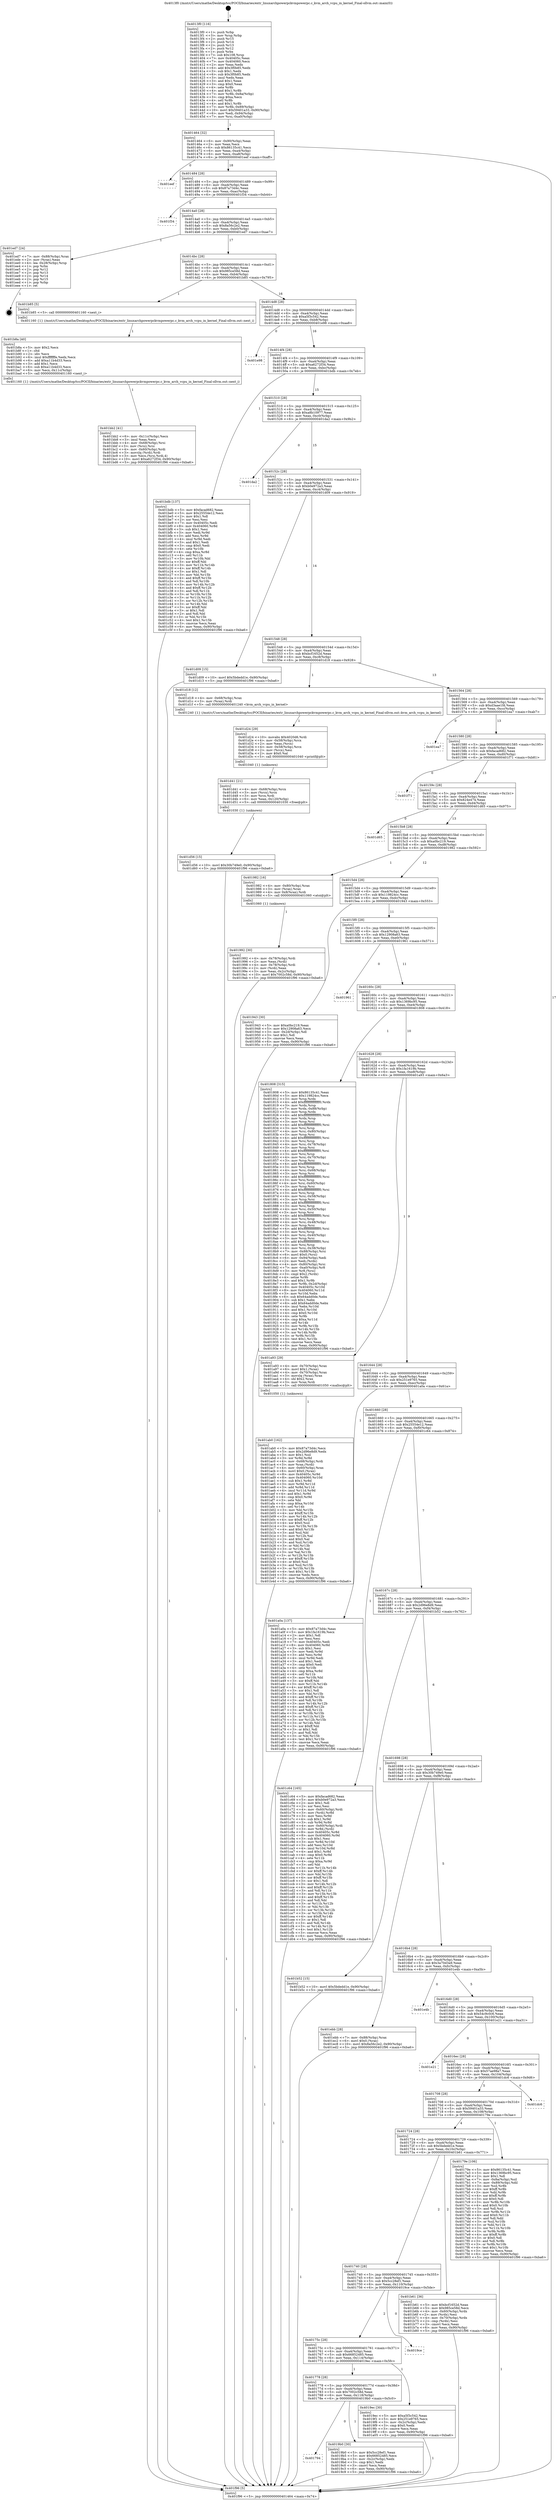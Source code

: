 digraph "0x4013f0" {
  label = "0x4013f0 (/mnt/c/Users/mathe/Desktop/tcc/POCII/binaries/extr_linuxarchpowerpckvmpowerpc.c_kvm_arch_vcpu_in_kernel_Final-ollvm.out::main(0))"
  labelloc = "t"
  node[shape=record]

  Entry [label="",width=0.3,height=0.3,shape=circle,fillcolor=black,style=filled]
  "0x401464" [label="{
     0x401464 [32]\l
     | [instrs]\l
     &nbsp;&nbsp;0x401464 \<+6\>: mov -0x90(%rbp),%eax\l
     &nbsp;&nbsp;0x40146a \<+2\>: mov %eax,%ecx\l
     &nbsp;&nbsp;0x40146c \<+6\>: sub $0x86135c41,%ecx\l
     &nbsp;&nbsp;0x401472 \<+6\>: mov %eax,-0xa4(%rbp)\l
     &nbsp;&nbsp;0x401478 \<+6\>: mov %ecx,-0xa8(%rbp)\l
     &nbsp;&nbsp;0x40147e \<+6\>: je 0000000000401eef \<main+0xaff\>\l
  }"]
  "0x401eef" [label="{
     0x401eef\l
  }", style=dashed]
  "0x401484" [label="{
     0x401484 [28]\l
     | [instrs]\l
     &nbsp;&nbsp;0x401484 \<+5\>: jmp 0000000000401489 \<main+0x99\>\l
     &nbsp;&nbsp;0x401489 \<+6\>: mov -0xa4(%rbp),%eax\l
     &nbsp;&nbsp;0x40148f \<+5\>: sub $0x87a73d4c,%eax\l
     &nbsp;&nbsp;0x401494 \<+6\>: mov %eax,-0xac(%rbp)\l
     &nbsp;&nbsp;0x40149a \<+6\>: je 0000000000401f34 \<main+0xb44\>\l
  }"]
  Exit [label="",width=0.3,height=0.3,shape=circle,fillcolor=black,style=filled,peripheries=2]
  "0x401f34" [label="{
     0x401f34\l
  }", style=dashed]
  "0x4014a0" [label="{
     0x4014a0 [28]\l
     | [instrs]\l
     &nbsp;&nbsp;0x4014a0 \<+5\>: jmp 00000000004014a5 \<main+0xb5\>\l
     &nbsp;&nbsp;0x4014a5 \<+6\>: mov -0xa4(%rbp),%eax\l
     &nbsp;&nbsp;0x4014ab \<+5\>: sub $0x8a56c2e2,%eax\l
     &nbsp;&nbsp;0x4014b0 \<+6\>: mov %eax,-0xb0(%rbp)\l
     &nbsp;&nbsp;0x4014b6 \<+6\>: je 0000000000401ed7 \<main+0xae7\>\l
  }"]
  "0x401d56" [label="{
     0x401d56 [15]\l
     | [instrs]\l
     &nbsp;&nbsp;0x401d56 \<+10\>: movl $0x30b749e0,-0x90(%rbp)\l
     &nbsp;&nbsp;0x401d60 \<+5\>: jmp 0000000000401f96 \<main+0xba6\>\l
  }"]
  "0x401ed7" [label="{
     0x401ed7 [24]\l
     | [instrs]\l
     &nbsp;&nbsp;0x401ed7 \<+7\>: mov -0x88(%rbp),%rax\l
     &nbsp;&nbsp;0x401ede \<+2\>: mov (%rax),%eax\l
     &nbsp;&nbsp;0x401ee0 \<+4\>: lea -0x28(%rbp),%rsp\l
     &nbsp;&nbsp;0x401ee4 \<+1\>: pop %rbx\l
     &nbsp;&nbsp;0x401ee5 \<+2\>: pop %r12\l
     &nbsp;&nbsp;0x401ee7 \<+2\>: pop %r13\l
     &nbsp;&nbsp;0x401ee9 \<+2\>: pop %r14\l
     &nbsp;&nbsp;0x401eeb \<+2\>: pop %r15\l
     &nbsp;&nbsp;0x401eed \<+1\>: pop %rbp\l
     &nbsp;&nbsp;0x401eee \<+1\>: ret\l
  }"]
  "0x4014bc" [label="{
     0x4014bc [28]\l
     | [instrs]\l
     &nbsp;&nbsp;0x4014bc \<+5\>: jmp 00000000004014c1 \<main+0xd1\>\l
     &nbsp;&nbsp;0x4014c1 \<+6\>: mov -0xa4(%rbp),%eax\l
     &nbsp;&nbsp;0x4014c7 \<+5\>: sub $0x985ce58d,%eax\l
     &nbsp;&nbsp;0x4014cc \<+6\>: mov %eax,-0xb4(%rbp)\l
     &nbsp;&nbsp;0x4014d2 \<+6\>: je 0000000000401b85 \<main+0x795\>\l
  }"]
  "0x401d41" [label="{
     0x401d41 [21]\l
     | [instrs]\l
     &nbsp;&nbsp;0x401d41 \<+4\>: mov -0x68(%rbp),%rcx\l
     &nbsp;&nbsp;0x401d45 \<+3\>: mov (%rcx),%rcx\l
     &nbsp;&nbsp;0x401d48 \<+3\>: mov %rcx,%rdi\l
     &nbsp;&nbsp;0x401d4b \<+6\>: mov %eax,-0x120(%rbp)\l
     &nbsp;&nbsp;0x401d51 \<+5\>: call 0000000000401030 \<free@plt\>\l
     | [calls]\l
     &nbsp;&nbsp;0x401030 \{1\} (unknown)\l
  }"]
  "0x401b85" [label="{
     0x401b85 [5]\l
     | [instrs]\l
     &nbsp;&nbsp;0x401b85 \<+5\>: call 0000000000401160 \<next_i\>\l
     | [calls]\l
     &nbsp;&nbsp;0x401160 \{1\} (/mnt/c/Users/mathe/Desktop/tcc/POCII/binaries/extr_linuxarchpowerpckvmpowerpc.c_kvm_arch_vcpu_in_kernel_Final-ollvm.out::next_i)\l
  }"]
  "0x4014d8" [label="{
     0x4014d8 [28]\l
     | [instrs]\l
     &nbsp;&nbsp;0x4014d8 \<+5\>: jmp 00000000004014dd \<main+0xed\>\l
     &nbsp;&nbsp;0x4014dd \<+6\>: mov -0xa4(%rbp),%eax\l
     &nbsp;&nbsp;0x4014e3 \<+5\>: sub $0xa5f3c542,%eax\l
     &nbsp;&nbsp;0x4014e8 \<+6\>: mov %eax,-0xb8(%rbp)\l
     &nbsp;&nbsp;0x4014ee \<+6\>: je 0000000000401e98 \<main+0xaa8\>\l
  }"]
  "0x401d24" [label="{
     0x401d24 [29]\l
     | [instrs]\l
     &nbsp;&nbsp;0x401d24 \<+10\>: movabs $0x4020d6,%rdi\l
     &nbsp;&nbsp;0x401d2e \<+4\>: mov -0x58(%rbp),%rcx\l
     &nbsp;&nbsp;0x401d32 \<+2\>: mov %eax,(%rcx)\l
     &nbsp;&nbsp;0x401d34 \<+4\>: mov -0x58(%rbp),%rcx\l
     &nbsp;&nbsp;0x401d38 \<+2\>: mov (%rcx),%esi\l
     &nbsp;&nbsp;0x401d3a \<+2\>: mov $0x0,%al\l
     &nbsp;&nbsp;0x401d3c \<+5\>: call 0000000000401040 \<printf@plt\>\l
     | [calls]\l
     &nbsp;&nbsp;0x401040 \{1\} (unknown)\l
  }"]
  "0x401e98" [label="{
     0x401e98\l
  }", style=dashed]
  "0x4014f4" [label="{
     0x4014f4 [28]\l
     | [instrs]\l
     &nbsp;&nbsp;0x4014f4 \<+5\>: jmp 00000000004014f9 \<main+0x109\>\l
     &nbsp;&nbsp;0x4014f9 \<+6\>: mov -0xa4(%rbp),%eax\l
     &nbsp;&nbsp;0x4014ff \<+5\>: sub $0xa6272f34,%eax\l
     &nbsp;&nbsp;0x401504 \<+6\>: mov %eax,-0xbc(%rbp)\l
     &nbsp;&nbsp;0x40150a \<+6\>: je 0000000000401bdb \<main+0x7eb\>\l
  }"]
  "0x401bb2" [label="{
     0x401bb2 [41]\l
     | [instrs]\l
     &nbsp;&nbsp;0x401bb2 \<+6\>: mov -0x11c(%rbp),%ecx\l
     &nbsp;&nbsp;0x401bb8 \<+3\>: imul %eax,%ecx\l
     &nbsp;&nbsp;0x401bbb \<+4\>: mov -0x68(%rbp),%rsi\l
     &nbsp;&nbsp;0x401bbf \<+3\>: mov (%rsi),%rsi\l
     &nbsp;&nbsp;0x401bc2 \<+4\>: mov -0x60(%rbp),%rdi\l
     &nbsp;&nbsp;0x401bc6 \<+3\>: movslq (%rdi),%rdi\l
     &nbsp;&nbsp;0x401bc9 \<+3\>: mov %ecx,(%rsi,%rdi,4)\l
     &nbsp;&nbsp;0x401bcc \<+10\>: movl $0xa6272f34,-0x90(%rbp)\l
     &nbsp;&nbsp;0x401bd6 \<+5\>: jmp 0000000000401f96 \<main+0xba6\>\l
  }"]
  "0x401bdb" [label="{
     0x401bdb [137]\l
     | [instrs]\l
     &nbsp;&nbsp;0x401bdb \<+5\>: mov $0xfacad682,%eax\l
     &nbsp;&nbsp;0x401be0 \<+5\>: mov $0x25554e12,%ecx\l
     &nbsp;&nbsp;0x401be5 \<+2\>: mov $0x1,%dl\l
     &nbsp;&nbsp;0x401be7 \<+2\>: xor %esi,%esi\l
     &nbsp;&nbsp;0x401be9 \<+7\>: mov 0x40405c,%edi\l
     &nbsp;&nbsp;0x401bf0 \<+8\>: mov 0x404060,%r8d\l
     &nbsp;&nbsp;0x401bf8 \<+3\>: sub $0x1,%esi\l
     &nbsp;&nbsp;0x401bfb \<+3\>: mov %edi,%r9d\l
     &nbsp;&nbsp;0x401bfe \<+3\>: add %esi,%r9d\l
     &nbsp;&nbsp;0x401c01 \<+4\>: imul %r9d,%edi\l
     &nbsp;&nbsp;0x401c05 \<+3\>: and $0x1,%edi\l
     &nbsp;&nbsp;0x401c08 \<+3\>: cmp $0x0,%edi\l
     &nbsp;&nbsp;0x401c0b \<+4\>: sete %r10b\l
     &nbsp;&nbsp;0x401c0f \<+4\>: cmp $0xa,%r8d\l
     &nbsp;&nbsp;0x401c13 \<+4\>: setl %r11b\l
     &nbsp;&nbsp;0x401c17 \<+3\>: mov %r10b,%bl\l
     &nbsp;&nbsp;0x401c1a \<+3\>: xor $0xff,%bl\l
     &nbsp;&nbsp;0x401c1d \<+3\>: mov %r11b,%r14b\l
     &nbsp;&nbsp;0x401c20 \<+4\>: xor $0xff,%r14b\l
     &nbsp;&nbsp;0x401c24 \<+3\>: xor $0x1,%dl\l
     &nbsp;&nbsp;0x401c27 \<+3\>: mov %bl,%r15b\l
     &nbsp;&nbsp;0x401c2a \<+4\>: and $0xff,%r15b\l
     &nbsp;&nbsp;0x401c2e \<+3\>: and %dl,%r10b\l
     &nbsp;&nbsp;0x401c31 \<+3\>: mov %r14b,%r12b\l
     &nbsp;&nbsp;0x401c34 \<+4\>: and $0xff,%r12b\l
     &nbsp;&nbsp;0x401c38 \<+3\>: and %dl,%r11b\l
     &nbsp;&nbsp;0x401c3b \<+3\>: or %r10b,%r15b\l
     &nbsp;&nbsp;0x401c3e \<+3\>: or %r11b,%r12b\l
     &nbsp;&nbsp;0x401c41 \<+3\>: xor %r12b,%r15b\l
     &nbsp;&nbsp;0x401c44 \<+3\>: or %r14b,%bl\l
     &nbsp;&nbsp;0x401c47 \<+3\>: xor $0xff,%bl\l
     &nbsp;&nbsp;0x401c4a \<+3\>: or $0x1,%dl\l
     &nbsp;&nbsp;0x401c4d \<+2\>: and %dl,%bl\l
     &nbsp;&nbsp;0x401c4f \<+3\>: or %bl,%r15b\l
     &nbsp;&nbsp;0x401c52 \<+4\>: test $0x1,%r15b\l
     &nbsp;&nbsp;0x401c56 \<+3\>: cmovne %ecx,%eax\l
     &nbsp;&nbsp;0x401c59 \<+6\>: mov %eax,-0x90(%rbp)\l
     &nbsp;&nbsp;0x401c5f \<+5\>: jmp 0000000000401f96 \<main+0xba6\>\l
  }"]
  "0x401510" [label="{
     0x401510 [28]\l
     | [instrs]\l
     &nbsp;&nbsp;0x401510 \<+5\>: jmp 0000000000401515 \<main+0x125\>\l
     &nbsp;&nbsp;0x401515 \<+6\>: mov -0xa4(%rbp),%eax\l
     &nbsp;&nbsp;0x40151b \<+5\>: sub $0xa8b10977,%eax\l
     &nbsp;&nbsp;0x401520 \<+6\>: mov %eax,-0xc0(%rbp)\l
     &nbsp;&nbsp;0x401526 \<+6\>: je 0000000000401da2 \<main+0x9b2\>\l
  }"]
  "0x401b8a" [label="{
     0x401b8a [40]\l
     | [instrs]\l
     &nbsp;&nbsp;0x401b8a \<+5\>: mov $0x2,%ecx\l
     &nbsp;&nbsp;0x401b8f \<+1\>: cltd\l
     &nbsp;&nbsp;0x401b90 \<+2\>: idiv %ecx\l
     &nbsp;&nbsp;0x401b92 \<+6\>: imul $0xfffffffe,%edx,%ecx\l
     &nbsp;&nbsp;0x401b98 \<+6\>: add $0xa11b4d33,%ecx\l
     &nbsp;&nbsp;0x401b9e \<+3\>: add $0x1,%ecx\l
     &nbsp;&nbsp;0x401ba1 \<+6\>: sub $0xa11b4d33,%ecx\l
     &nbsp;&nbsp;0x401ba7 \<+6\>: mov %ecx,-0x11c(%rbp)\l
     &nbsp;&nbsp;0x401bad \<+5\>: call 0000000000401160 \<next_i\>\l
     | [calls]\l
     &nbsp;&nbsp;0x401160 \{1\} (/mnt/c/Users/mathe/Desktop/tcc/POCII/binaries/extr_linuxarchpowerpckvmpowerpc.c_kvm_arch_vcpu_in_kernel_Final-ollvm.out::next_i)\l
  }"]
  "0x401da2" [label="{
     0x401da2\l
  }", style=dashed]
  "0x40152c" [label="{
     0x40152c [28]\l
     | [instrs]\l
     &nbsp;&nbsp;0x40152c \<+5\>: jmp 0000000000401531 \<main+0x141\>\l
     &nbsp;&nbsp;0x401531 \<+6\>: mov -0xa4(%rbp),%eax\l
     &nbsp;&nbsp;0x401537 \<+5\>: sub $0xb0e972a3,%eax\l
     &nbsp;&nbsp;0x40153c \<+6\>: mov %eax,-0xc4(%rbp)\l
     &nbsp;&nbsp;0x401542 \<+6\>: je 0000000000401d09 \<main+0x919\>\l
  }"]
  "0x401ab0" [label="{
     0x401ab0 [162]\l
     | [instrs]\l
     &nbsp;&nbsp;0x401ab0 \<+5\>: mov $0x87a73d4c,%ecx\l
     &nbsp;&nbsp;0x401ab5 \<+5\>: mov $0x2d96e8d9,%edx\l
     &nbsp;&nbsp;0x401aba \<+3\>: mov $0x1,%sil\l
     &nbsp;&nbsp;0x401abd \<+3\>: xor %r8d,%r8d\l
     &nbsp;&nbsp;0x401ac0 \<+4\>: mov -0x68(%rbp),%rdi\l
     &nbsp;&nbsp;0x401ac4 \<+3\>: mov %rax,(%rdi)\l
     &nbsp;&nbsp;0x401ac7 \<+4\>: mov -0x60(%rbp),%rax\l
     &nbsp;&nbsp;0x401acb \<+6\>: movl $0x0,(%rax)\l
     &nbsp;&nbsp;0x401ad1 \<+8\>: mov 0x40405c,%r9d\l
     &nbsp;&nbsp;0x401ad9 \<+8\>: mov 0x404060,%r10d\l
     &nbsp;&nbsp;0x401ae1 \<+4\>: sub $0x1,%r8d\l
     &nbsp;&nbsp;0x401ae5 \<+3\>: mov %r9d,%r11d\l
     &nbsp;&nbsp;0x401ae8 \<+3\>: add %r8d,%r11d\l
     &nbsp;&nbsp;0x401aeb \<+4\>: imul %r11d,%r9d\l
     &nbsp;&nbsp;0x401aef \<+4\>: and $0x1,%r9d\l
     &nbsp;&nbsp;0x401af3 \<+4\>: cmp $0x0,%r9d\l
     &nbsp;&nbsp;0x401af7 \<+3\>: sete %bl\l
     &nbsp;&nbsp;0x401afa \<+4\>: cmp $0xa,%r10d\l
     &nbsp;&nbsp;0x401afe \<+4\>: setl %r14b\l
     &nbsp;&nbsp;0x401b02 \<+3\>: mov %bl,%r15b\l
     &nbsp;&nbsp;0x401b05 \<+4\>: xor $0xff,%r15b\l
     &nbsp;&nbsp;0x401b09 \<+3\>: mov %r14b,%r12b\l
     &nbsp;&nbsp;0x401b0c \<+4\>: xor $0xff,%r12b\l
     &nbsp;&nbsp;0x401b10 \<+4\>: xor $0x0,%sil\l
     &nbsp;&nbsp;0x401b14 \<+3\>: mov %r15b,%r13b\l
     &nbsp;&nbsp;0x401b17 \<+4\>: and $0x0,%r13b\l
     &nbsp;&nbsp;0x401b1b \<+3\>: and %sil,%bl\l
     &nbsp;&nbsp;0x401b1e \<+3\>: mov %r12b,%al\l
     &nbsp;&nbsp;0x401b21 \<+2\>: and $0x0,%al\l
     &nbsp;&nbsp;0x401b23 \<+3\>: and %sil,%r14b\l
     &nbsp;&nbsp;0x401b26 \<+3\>: or %bl,%r13b\l
     &nbsp;&nbsp;0x401b29 \<+3\>: or %r14b,%al\l
     &nbsp;&nbsp;0x401b2c \<+3\>: xor %al,%r13b\l
     &nbsp;&nbsp;0x401b2f \<+3\>: or %r12b,%r15b\l
     &nbsp;&nbsp;0x401b32 \<+4\>: xor $0xff,%r15b\l
     &nbsp;&nbsp;0x401b36 \<+4\>: or $0x0,%sil\l
     &nbsp;&nbsp;0x401b3a \<+3\>: and %sil,%r15b\l
     &nbsp;&nbsp;0x401b3d \<+3\>: or %r15b,%r13b\l
     &nbsp;&nbsp;0x401b40 \<+4\>: test $0x1,%r13b\l
     &nbsp;&nbsp;0x401b44 \<+3\>: cmovne %edx,%ecx\l
     &nbsp;&nbsp;0x401b47 \<+6\>: mov %ecx,-0x90(%rbp)\l
     &nbsp;&nbsp;0x401b4d \<+5\>: jmp 0000000000401f96 \<main+0xba6\>\l
  }"]
  "0x401d09" [label="{
     0x401d09 [15]\l
     | [instrs]\l
     &nbsp;&nbsp;0x401d09 \<+10\>: movl $0x5bdedd1e,-0x90(%rbp)\l
     &nbsp;&nbsp;0x401d13 \<+5\>: jmp 0000000000401f96 \<main+0xba6\>\l
  }"]
  "0x401548" [label="{
     0x401548 [28]\l
     | [instrs]\l
     &nbsp;&nbsp;0x401548 \<+5\>: jmp 000000000040154d \<main+0x15d\>\l
     &nbsp;&nbsp;0x40154d \<+6\>: mov -0xa4(%rbp),%eax\l
     &nbsp;&nbsp;0x401553 \<+5\>: sub $0xbcf1652d,%eax\l
     &nbsp;&nbsp;0x401558 \<+6\>: mov %eax,-0xc8(%rbp)\l
     &nbsp;&nbsp;0x40155e \<+6\>: je 0000000000401d18 \<main+0x928\>\l
  }"]
  "0x401794" [label="{
     0x401794\l
  }", style=dashed]
  "0x401d18" [label="{
     0x401d18 [12]\l
     | [instrs]\l
     &nbsp;&nbsp;0x401d18 \<+4\>: mov -0x68(%rbp),%rax\l
     &nbsp;&nbsp;0x401d1c \<+3\>: mov (%rax),%rdi\l
     &nbsp;&nbsp;0x401d1f \<+5\>: call 0000000000401240 \<kvm_arch_vcpu_in_kernel\>\l
     | [calls]\l
     &nbsp;&nbsp;0x401240 \{1\} (/mnt/c/Users/mathe/Desktop/tcc/POCII/binaries/extr_linuxarchpowerpckvmpowerpc.c_kvm_arch_vcpu_in_kernel_Final-ollvm.out::kvm_arch_vcpu_in_kernel)\l
  }"]
  "0x401564" [label="{
     0x401564 [28]\l
     | [instrs]\l
     &nbsp;&nbsp;0x401564 \<+5\>: jmp 0000000000401569 \<main+0x179\>\l
     &nbsp;&nbsp;0x401569 \<+6\>: mov -0xa4(%rbp),%eax\l
     &nbsp;&nbsp;0x40156f \<+5\>: sub $0xd3aae1fd,%eax\l
     &nbsp;&nbsp;0x401574 \<+6\>: mov %eax,-0xcc(%rbp)\l
     &nbsp;&nbsp;0x40157a \<+6\>: je 0000000000401ea7 \<main+0xab7\>\l
  }"]
  "0x4019b0" [label="{
     0x4019b0 [30]\l
     | [instrs]\l
     &nbsp;&nbsp;0x4019b0 \<+5\>: mov $0x5cc28ef1,%eax\l
     &nbsp;&nbsp;0x4019b5 \<+5\>: mov $0x66852485,%ecx\l
     &nbsp;&nbsp;0x4019ba \<+3\>: mov -0x2c(%rbp),%edx\l
     &nbsp;&nbsp;0x4019bd \<+3\>: cmp $0x1,%edx\l
     &nbsp;&nbsp;0x4019c0 \<+3\>: cmovl %ecx,%eax\l
     &nbsp;&nbsp;0x4019c3 \<+6\>: mov %eax,-0x90(%rbp)\l
     &nbsp;&nbsp;0x4019c9 \<+5\>: jmp 0000000000401f96 \<main+0xba6\>\l
  }"]
  "0x401ea7" [label="{
     0x401ea7\l
  }", style=dashed]
  "0x401580" [label="{
     0x401580 [28]\l
     | [instrs]\l
     &nbsp;&nbsp;0x401580 \<+5\>: jmp 0000000000401585 \<main+0x195\>\l
     &nbsp;&nbsp;0x401585 \<+6\>: mov -0xa4(%rbp),%eax\l
     &nbsp;&nbsp;0x40158b \<+5\>: sub $0xfacad682,%eax\l
     &nbsp;&nbsp;0x401590 \<+6\>: mov %eax,-0xd0(%rbp)\l
     &nbsp;&nbsp;0x401596 \<+6\>: je 0000000000401f71 \<main+0xb81\>\l
  }"]
  "0x401778" [label="{
     0x401778 [28]\l
     | [instrs]\l
     &nbsp;&nbsp;0x401778 \<+5\>: jmp 000000000040177d \<main+0x38d\>\l
     &nbsp;&nbsp;0x40177d \<+6\>: mov -0xa4(%rbp),%eax\l
     &nbsp;&nbsp;0x401783 \<+5\>: sub $0x7002c58d,%eax\l
     &nbsp;&nbsp;0x401788 \<+6\>: mov %eax,-0x118(%rbp)\l
     &nbsp;&nbsp;0x40178e \<+6\>: je 00000000004019b0 \<main+0x5c0\>\l
  }"]
  "0x401f71" [label="{
     0x401f71\l
  }", style=dashed]
  "0x40159c" [label="{
     0x40159c [28]\l
     | [instrs]\l
     &nbsp;&nbsp;0x40159c \<+5\>: jmp 00000000004015a1 \<main+0x1b1\>\l
     &nbsp;&nbsp;0x4015a1 \<+6\>: mov -0xa4(%rbp),%eax\l
     &nbsp;&nbsp;0x4015a7 \<+5\>: sub $0x824e474,%eax\l
     &nbsp;&nbsp;0x4015ac \<+6\>: mov %eax,-0xd4(%rbp)\l
     &nbsp;&nbsp;0x4015b2 \<+6\>: je 0000000000401d65 \<main+0x975\>\l
  }"]
  "0x4019ec" [label="{
     0x4019ec [30]\l
     | [instrs]\l
     &nbsp;&nbsp;0x4019ec \<+5\>: mov $0xa5f3c542,%eax\l
     &nbsp;&nbsp;0x4019f1 \<+5\>: mov $0x251e9765,%ecx\l
     &nbsp;&nbsp;0x4019f6 \<+3\>: mov -0x2c(%rbp),%edx\l
     &nbsp;&nbsp;0x4019f9 \<+3\>: cmp $0x0,%edx\l
     &nbsp;&nbsp;0x4019fc \<+3\>: cmove %ecx,%eax\l
     &nbsp;&nbsp;0x4019ff \<+6\>: mov %eax,-0x90(%rbp)\l
     &nbsp;&nbsp;0x401a05 \<+5\>: jmp 0000000000401f96 \<main+0xba6\>\l
  }"]
  "0x401d65" [label="{
     0x401d65\l
  }", style=dashed]
  "0x4015b8" [label="{
     0x4015b8 [28]\l
     | [instrs]\l
     &nbsp;&nbsp;0x4015b8 \<+5\>: jmp 00000000004015bd \<main+0x1cd\>\l
     &nbsp;&nbsp;0x4015bd \<+6\>: mov -0xa4(%rbp),%eax\l
     &nbsp;&nbsp;0x4015c3 \<+5\>: sub $0xa0bc219,%eax\l
     &nbsp;&nbsp;0x4015c8 \<+6\>: mov %eax,-0xd8(%rbp)\l
     &nbsp;&nbsp;0x4015ce \<+6\>: je 0000000000401982 \<main+0x592\>\l
  }"]
  "0x40175c" [label="{
     0x40175c [28]\l
     | [instrs]\l
     &nbsp;&nbsp;0x40175c \<+5\>: jmp 0000000000401761 \<main+0x371\>\l
     &nbsp;&nbsp;0x401761 \<+6\>: mov -0xa4(%rbp),%eax\l
     &nbsp;&nbsp;0x401767 \<+5\>: sub $0x66852485,%eax\l
     &nbsp;&nbsp;0x40176c \<+6\>: mov %eax,-0x114(%rbp)\l
     &nbsp;&nbsp;0x401772 \<+6\>: je 00000000004019ec \<main+0x5fc\>\l
  }"]
  "0x401982" [label="{
     0x401982 [16]\l
     | [instrs]\l
     &nbsp;&nbsp;0x401982 \<+4\>: mov -0x80(%rbp),%rax\l
     &nbsp;&nbsp;0x401986 \<+3\>: mov (%rax),%rax\l
     &nbsp;&nbsp;0x401989 \<+4\>: mov 0x8(%rax),%rdi\l
     &nbsp;&nbsp;0x40198d \<+5\>: call 0000000000401060 \<atoi@plt\>\l
     | [calls]\l
     &nbsp;&nbsp;0x401060 \{1\} (unknown)\l
  }"]
  "0x4015d4" [label="{
     0x4015d4 [28]\l
     | [instrs]\l
     &nbsp;&nbsp;0x4015d4 \<+5\>: jmp 00000000004015d9 \<main+0x1e9\>\l
     &nbsp;&nbsp;0x4015d9 \<+6\>: mov -0xa4(%rbp),%eax\l
     &nbsp;&nbsp;0x4015df \<+5\>: sub $0x119824cc,%eax\l
     &nbsp;&nbsp;0x4015e4 \<+6\>: mov %eax,-0xdc(%rbp)\l
     &nbsp;&nbsp;0x4015ea \<+6\>: je 0000000000401943 \<main+0x553\>\l
  }"]
  "0x4019ce" [label="{
     0x4019ce\l
  }", style=dashed]
  "0x401943" [label="{
     0x401943 [30]\l
     | [instrs]\l
     &nbsp;&nbsp;0x401943 \<+5\>: mov $0xa0bc219,%eax\l
     &nbsp;&nbsp;0x401948 \<+5\>: mov $0x12908a63,%ecx\l
     &nbsp;&nbsp;0x40194d \<+3\>: mov -0x2d(%rbp),%dl\l
     &nbsp;&nbsp;0x401950 \<+3\>: test $0x1,%dl\l
     &nbsp;&nbsp;0x401953 \<+3\>: cmovne %ecx,%eax\l
     &nbsp;&nbsp;0x401956 \<+6\>: mov %eax,-0x90(%rbp)\l
     &nbsp;&nbsp;0x40195c \<+5\>: jmp 0000000000401f96 \<main+0xba6\>\l
  }"]
  "0x4015f0" [label="{
     0x4015f0 [28]\l
     | [instrs]\l
     &nbsp;&nbsp;0x4015f0 \<+5\>: jmp 00000000004015f5 \<main+0x205\>\l
     &nbsp;&nbsp;0x4015f5 \<+6\>: mov -0xa4(%rbp),%eax\l
     &nbsp;&nbsp;0x4015fb \<+5\>: sub $0x12908a63,%eax\l
     &nbsp;&nbsp;0x401600 \<+6\>: mov %eax,-0xe0(%rbp)\l
     &nbsp;&nbsp;0x401606 \<+6\>: je 0000000000401961 \<main+0x571\>\l
  }"]
  "0x401740" [label="{
     0x401740 [28]\l
     | [instrs]\l
     &nbsp;&nbsp;0x401740 \<+5\>: jmp 0000000000401745 \<main+0x355\>\l
     &nbsp;&nbsp;0x401745 \<+6\>: mov -0xa4(%rbp),%eax\l
     &nbsp;&nbsp;0x40174b \<+5\>: sub $0x5cc28ef1,%eax\l
     &nbsp;&nbsp;0x401750 \<+6\>: mov %eax,-0x110(%rbp)\l
     &nbsp;&nbsp;0x401756 \<+6\>: je 00000000004019ce \<main+0x5de\>\l
  }"]
  "0x401961" [label="{
     0x401961\l
  }", style=dashed]
  "0x40160c" [label="{
     0x40160c [28]\l
     | [instrs]\l
     &nbsp;&nbsp;0x40160c \<+5\>: jmp 0000000000401611 \<main+0x221\>\l
     &nbsp;&nbsp;0x401611 \<+6\>: mov -0xa4(%rbp),%eax\l
     &nbsp;&nbsp;0x401617 \<+5\>: sub $0x1369bc95,%eax\l
     &nbsp;&nbsp;0x40161c \<+6\>: mov %eax,-0xe4(%rbp)\l
     &nbsp;&nbsp;0x401622 \<+6\>: je 0000000000401808 \<main+0x418\>\l
  }"]
  "0x401b61" [label="{
     0x401b61 [36]\l
     | [instrs]\l
     &nbsp;&nbsp;0x401b61 \<+5\>: mov $0xbcf1652d,%eax\l
     &nbsp;&nbsp;0x401b66 \<+5\>: mov $0x985ce58d,%ecx\l
     &nbsp;&nbsp;0x401b6b \<+4\>: mov -0x60(%rbp),%rdx\l
     &nbsp;&nbsp;0x401b6f \<+2\>: mov (%rdx),%esi\l
     &nbsp;&nbsp;0x401b71 \<+4\>: mov -0x70(%rbp),%rdx\l
     &nbsp;&nbsp;0x401b75 \<+2\>: cmp (%rdx),%esi\l
     &nbsp;&nbsp;0x401b77 \<+3\>: cmovl %ecx,%eax\l
     &nbsp;&nbsp;0x401b7a \<+6\>: mov %eax,-0x90(%rbp)\l
     &nbsp;&nbsp;0x401b80 \<+5\>: jmp 0000000000401f96 \<main+0xba6\>\l
  }"]
  "0x401808" [label="{
     0x401808 [315]\l
     | [instrs]\l
     &nbsp;&nbsp;0x401808 \<+5\>: mov $0x86135c41,%eax\l
     &nbsp;&nbsp;0x40180d \<+5\>: mov $0x119824cc,%ecx\l
     &nbsp;&nbsp;0x401812 \<+3\>: mov %rsp,%rdx\l
     &nbsp;&nbsp;0x401815 \<+4\>: add $0xfffffffffffffff0,%rdx\l
     &nbsp;&nbsp;0x401819 \<+3\>: mov %rdx,%rsp\l
     &nbsp;&nbsp;0x40181c \<+7\>: mov %rdx,-0x88(%rbp)\l
     &nbsp;&nbsp;0x401823 \<+3\>: mov %rsp,%rdx\l
     &nbsp;&nbsp;0x401826 \<+4\>: add $0xfffffffffffffff0,%rdx\l
     &nbsp;&nbsp;0x40182a \<+3\>: mov %rdx,%rsp\l
     &nbsp;&nbsp;0x40182d \<+3\>: mov %rsp,%rsi\l
     &nbsp;&nbsp;0x401830 \<+4\>: add $0xfffffffffffffff0,%rsi\l
     &nbsp;&nbsp;0x401834 \<+3\>: mov %rsi,%rsp\l
     &nbsp;&nbsp;0x401837 \<+4\>: mov %rsi,-0x80(%rbp)\l
     &nbsp;&nbsp;0x40183b \<+3\>: mov %rsp,%rsi\l
     &nbsp;&nbsp;0x40183e \<+4\>: add $0xfffffffffffffff0,%rsi\l
     &nbsp;&nbsp;0x401842 \<+3\>: mov %rsi,%rsp\l
     &nbsp;&nbsp;0x401845 \<+4\>: mov %rsi,-0x78(%rbp)\l
     &nbsp;&nbsp;0x401849 \<+3\>: mov %rsp,%rsi\l
     &nbsp;&nbsp;0x40184c \<+4\>: add $0xfffffffffffffff0,%rsi\l
     &nbsp;&nbsp;0x401850 \<+3\>: mov %rsi,%rsp\l
     &nbsp;&nbsp;0x401853 \<+4\>: mov %rsi,-0x70(%rbp)\l
     &nbsp;&nbsp;0x401857 \<+3\>: mov %rsp,%rsi\l
     &nbsp;&nbsp;0x40185a \<+4\>: add $0xfffffffffffffff0,%rsi\l
     &nbsp;&nbsp;0x40185e \<+3\>: mov %rsi,%rsp\l
     &nbsp;&nbsp;0x401861 \<+4\>: mov %rsi,-0x68(%rbp)\l
     &nbsp;&nbsp;0x401865 \<+3\>: mov %rsp,%rsi\l
     &nbsp;&nbsp;0x401868 \<+4\>: add $0xfffffffffffffff0,%rsi\l
     &nbsp;&nbsp;0x40186c \<+3\>: mov %rsi,%rsp\l
     &nbsp;&nbsp;0x40186f \<+4\>: mov %rsi,-0x60(%rbp)\l
     &nbsp;&nbsp;0x401873 \<+3\>: mov %rsp,%rsi\l
     &nbsp;&nbsp;0x401876 \<+4\>: add $0xfffffffffffffff0,%rsi\l
     &nbsp;&nbsp;0x40187a \<+3\>: mov %rsi,%rsp\l
     &nbsp;&nbsp;0x40187d \<+4\>: mov %rsi,-0x58(%rbp)\l
     &nbsp;&nbsp;0x401881 \<+3\>: mov %rsp,%rsi\l
     &nbsp;&nbsp;0x401884 \<+4\>: add $0xfffffffffffffff0,%rsi\l
     &nbsp;&nbsp;0x401888 \<+3\>: mov %rsi,%rsp\l
     &nbsp;&nbsp;0x40188b \<+4\>: mov %rsi,-0x50(%rbp)\l
     &nbsp;&nbsp;0x40188f \<+3\>: mov %rsp,%rsi\l
     &nbsp;&nbsp;0x401892 \<+4\>: add $0xfffffffffffffff0,%rsi\l
     &nbsp;&nbsp;0x401896 \<+3\>: mov %rsi,%rsp\l
     &nbsp;&nbsp;0x401899 \<+4\>: mov %rsi,-0x48(%rbp)\l
     &nbsp;&nbsp;0x40189d \<+3\>: mov %rsp,%rsi\l
     &nbsp;&nbsp;0x4018a0 \<+4\>: add $0xfffffffffffffff0,%rsi\l
     &nbsp;&nbsp;0x4018a4 \<+3\>: mov %rsi,%rsp\l
     &nbsp;&nbsp;0x4018a7 \<+4\>: mov %rsi,-0x40(%rbp)\l
     &nbsp;&nbsp;0x4018ab \<+3\>: mov %rsp,%rsi\l
     &nbsp;&nbsp;0x4018ae \<+4\>: add $0xfffffffffffffff0,%rsi\l
     &nbsp;&nbsp;0x4018b2 \<+3\>: mov %rsi,%rsp\l
     &nbsp;&nbsp;0x4018b5 \<+4\>: mov %rsi,-0x38(%rbp)\l
     &nbsp;&nbsp;0x4018b9 \<+7\>: mov -0x88(%rbp),%rsi\l
     &nbsp;&nbsp;0x4018c0 \<+6\>: movl $0x0,(%rsi)\l
     &nbsp;&nbsp;0x4018c6 \<+6\>: mov -0x94(%rbp),%edi\l
     &nbsp;&nbsp;0x4018cc \<+2\>: mov %edi,(%rdx)\l
     &nbsp;&nbsp;0x4018ce \<+4\>: mov -0x80(%rbp),%rsi\l
     &nbsp;&nbsp;0x4018d2 \<+7\>: mov -0xa0(%rbp),%r8\l
     &nbsp;&nbsp;0x4018d9 \<+3\>: mov %r8,(%rsi)\l
     &nbsp;&nbsp;0x4018dc \<+3\>: cmpl $0x2,(%rdx)\l
     &nbsp;&nbsp;0x4018df \<+4\>: setne %r9b\l
     &nbsp;&nbsp;0x4018e3 \<+4\>: and $0x1,%r9b\l
     &nbsp;&nbsp;0x4018e7 \<+4\>: mov %r9b,-0x2d(%rbp)\l
     &nbsp;&nbsp;0x4018eb \<+8\>: mov 0x40405c,%r10d\l
     &nbsp;&nbsp;0x4018f3 \<+8\>: mov 0x404060,%r11d\l
     &nbsp;&nbsp;0x4018fb \<+3\>: mov %r10d,%ebx\l
     &nbsp;&nbsp;0x4018fe \<+6\>: sub $0x64add0de,%ebx\l
     &nbsp;&nbsp;0x401904 \<+3\>: sub $0x1,%ebx\l
     &nbsp;&nbsp;0x401907 \<+6\>: add $0x64add0de,%ebx\l
     &nbsp;&nbsp;0x40190d \<+4\>: imul %ebx,%r10d\l
     &nbsp;&nbsp;0x401911 \<+4\>: and $0x1,%r10d\l
     &nbsp;&nbsp;0x401915 \<+4\>: cmp $0x0,%r10d\l
     &nbsp;&nbsp;0x401919 \<+4\>: sete %r9b\l
     &nbsp;&nbsp;0x40191d \<+4\>: cmp $0xa,%r11d\l
     &nbsp;&nbsp;0x401921 \<+4\>: setl %r14b\l
     &nbsp;&nbsp;0x401925 \<+3\>: mov %r9b,%r15b\l
     &nbsp;&nbsp;0x401928 \<+3\>: and %r14b,%r15b\l
     &nbsp;&nbsp;0x40192b \<+3\>: xor %r14b,%r9b\l
     &nbsp;&nbsp;0x40192e \<+3\>: or %r9b,%r15b\l
     &nbsp;&nbsp;0x401931 \<+4\>: test $0x1,%r15b\l
     &nbsp;&nbsp;0x401935 \<+3\>: cmovne %ecx,%eax\l
     &nbsp;&nbsp;0x401938 \<+6\>: mov %eax,-0x90(%rbp)\l
     &nbsp;&nbsp;0x40193e \<+5\>: jmp 0000000000401f96 \<main+0xba6\>\l
  }"]
  "0x401628" [label="{
     0x401628 [28]\l
     | [instrs]\l
     &nbsp;&nbsp;0x401628 \<+5\>: jmp 000000000040162d \<main+0x23d\>\l
     &nbsp;&nbsp;0x40162d \<+6\>: mov -0xa4(%rbp),%eax\l
     &nbsp;&nbsp;0x401633 \<+5\>: sub $0x1fa1619b,%eax\l
     &nbsp;&nbsp;0x401638 \<+6\>: mov %eax,-0xe8(%rbp)\l
     &nbsp;&nbsp;0x40163e \<+6\>: je 0000000000401a93 \<main+0x6a3\>\l
  }"]
  "0x401992" [label="{
     0x401992 [30]\l
     | [instrs]\l
     &nbsp;&nbsp;0x401992 \<+4\>: mov -0x78(%rbp),%rdi\l
     &nbsp;&nbsp;0x401996 \<+2\>: mov %eax,(%rdi)\l
     &nbsp;&nbsp;0x401998 \<+4\>: mov -0x78(%rbp),%rdi\l
     &nbsp;&nbsp;0x40199c \<+2\>: mov (%rdi),%eax\l
     &nbsp;&nbsp;0x40199e \<+3\>: mov %eax,-0x2c(%rbp)\l
     &nbsp;&nbsp;0x4019a1 \<+10\>: movl $0x7002c58d,-0x90(%rbp)\l
     &nbsp;&nbsp;0x4019ab \<+5\>: jmp 0000000000401f96 \<main+0xba6\>\l
  }"]
  "0x401a93" [label="{
     0x401a93 [29]\l
     | [instrs]\l
     &nbsp;&nbsp;0x401a93 \<+4\>: mov -0x70(%rbp),%rax\l
     &nbsp;&nbsp;0x401a97 \<+6\>: movl $0x1,(%rax)\l
     &nbsp;&nbsp;0x401a9d \<+4\>: mov -0x70(%rbp),%rax\l
     &nbsp;&nbsp;0x401aa1 \<+3\>: movslq (%rax),%rax\l
     &nbsp;&nbsp;0x401aa4 \<+4\>: shl $0x2,%rax\l
     &nbsp;&nbsp;0x401aa8 \<+3\>: mov %rax,%rdi\l
     &nbsp;&nbsp;0x401aab \<+5\>: call 0000000000401050 \<malloc@plt\>\l
     | [calls]\l
     &nbsp;&nbsp;0x401050 \{1\} (unknown)\l
  }"]
  "0x401644" [label="{
     0x401644 [28]\l
     | [instrs]\l
     &nbsp;&nbsp;0x401644 \<+5\>: jmp 0000000000401649 \<main+0x259\>\l
     &nbsp;&nbsp;0x401649 \<+6\>: mov -0xa4(%rbp),%eax\l
     &nbsp;&nbsp;0x40164f \<+5\>: sub $0x251e9765,%eax\l
     &nbsp;&nbsp;0x401654 \<+6\>: mov %eax,-0xec(%rbp)\l
     &nbsp;&nbsp;0x40165a \<+6\>: je 0000000000401a0a \<main+0x61a\>\l
  }"]
  "0x4013f0" [label="{
     0x4013f0 [116]\l
     | [instrs]\l
     &nbsp;&nbsp;0x4013f0 \<+1\>: push %rbp\l
     &nbsp;&nbsp;0x4013f1 \<+3\>: mov %rsp,%rbp\l
     &nbsp;&nbsp;0x4013f4 \<+2\>: push %r15\l
     &nbsp;&nbsp;0x4013f6 \<+2\>: push %r14\l
     &nbsp;&nbsp;0x4013f8 \<+2\>: push %r13\l
     &nbsp;&nbsp;0x4013fa \<+2\>: push %r12\l
     &nbsp;&nbsp;0x4013fc \<+1\>: push %rbx\l
     &nbsp;&nbsp;0x4013fd \<+7\>: sub $0x108,%rsp\l
     &nbsp;&nbsp;0x401404 \<+7\>: mov 0x40405c,%eax\l
     &nbsp;&nbsp;0x40140b \<+7\>: mov 0x404060,%ecx\l
     &nbsp;&nbsp;0x401412 \<+2\>: mov %eax,%edx\l
     &nbsp;&nbsp;0x401414 \<+6\>: add $0x3f0b85,%edx\l
     &nbsp;&nbsp;0x40141a \<+3\>: sub $0x1,%edx\l
     &nbsp;&nbsp;0x40141d \<+6\>: sub $0x3f0b85,%edx\l
     &nbsp;&nbsp;0x401423 \<+3\>: imul %edx,%eax\l
     &nbsp;&nbsp;0x401426 \<+3\>: and $0x1,%eax\l
     &nbsp;&nbsp;0x401429 \<+3\>: cmp $0x0,%eax\l
     &nbsp;&nbsp;0x40142c \<+4\>: sete %r8b\l
     &nbsp;&nbsp;0x401430 \<+4\>: and $0x1,%r8b\l
     &nbsp;&nbsp;0x401434 \<+7\>: mov %r8b,-0x8a(%rbp)\l
     &nbsp;&nbsp;0x40143b \<+3\>: cmp $0xa,%ecx\l
     &nbsp;&nbsp;0x40143e \<+4\>: setl %r8b\l
     &nbsp;&nbsp;0x401442 \<+4\>: and $0x1,%r8b\l
     &nbsp;&nbsp;0x401446 \<+7\>: mov %r8b,-0x89(%rbp)\l
     &nbsp;&nbsp;0x40144d \<+10\>: movl $0x59401a33,-0x90(%rbp)\l
     &nbsp;&nbsp;0x401457 \<+6\>: mov %edi,-0x94(%rbp)\l
     &nbsp;&nbsp;0x40145d \<+7\>: mov %rsi,-0xa0(%rbp)\l
  }"]
  "0x401a0a" [label="{
     0x401a0a [137]\l
     | [instrs]\l
     &nbsp;&nbsp;0x401a0a \<+5\>: mov $0x87a73d4c,%eax\l
     &nbsp;&nbsp;0x401a0f \<+5\>: mov $0x1fa1619b,%ecx\l
     &nbsp;&nbsp;0x401a14 \<+2\>: mov $0x1,%dl\l
     &nbsp;&nbsp;0x401a16 \<+2\>: xor %esi,%esi\l
     &nbsp;&nbsp;0x401a18 \<+7\>: mov 0x40405c,%edi\l
     &nbsp;&nbsp;0x401a1f \<+8\>: mov 0x404060,%r8d\l
     &nbsp;&nbsp;0x401a27 \<+3\>: sub $0x1,%esi\l
     &nbsp;&nbsp;0x401a2a \<+3\>: mov %edi,%r9d\l
     &nbsp;&nbsp;0x401a2d \<+3\>: add %esi,%r9d\l
     &nbsp;&nbsp;0x401a30 \<+4\>: imul %r9d,%edi\l
     &nbsp;&nbsp;0x401a34 \<+3\>: and $0x1,%edi\l
     &nbsp;&nbsp;0x401a37 \<+3\>: cmp $0x0,%edi\l
     &nbsp;&nbsp;0x401a3a \<+4\>: sete %r10b\l
     &nbsp;&nbsp;0x401a3e \<+4\>: cmp $0xa,%r8d\l
     &nbsp;&nbsp;0x401a42 \<+4\>: setl %r11b\l
     &nbsp;&nbsp;0x401a46 \<+3\>: mov %r10b,%bl\l
     &nbsp;&nbsp;0x401a49 \<+3\>: xor $0xff,%bl\l
     &nbsp;&nbsp;0x401a4c \<+3\>: mov %r11b,%r14b\l
     &nbsp;&nbsp;0x401a4f \<+4\>: xor $0xff,%r14b\l
     &nbsp;&nbsp;0x401a53 \<+3\>: xor $0x1,%dl\l
     &nbsp;&nbsp;0x401a56 \<+3\>: mov %bl,%r15b\l
     &nbsp;&nbsp;0x401a59 \<+4\>: and $0xff,%r15b\l
     &nbsp;&nbsp;0x401a5d \<+3\>: and %dl,%r10b\l
     &nbsp;&nbsp;0x401a60 \<+3\>: mov %r14b,%r12b\l
     &nbsp;&nbsp;0x401a63 \<+4\>: and $0xff,%r12b\l
     &nbsp;&nbsp;0x401a67 \<+3\>: and %dl,%r11b\l
     &nbsp;&nbsp;0x401a6a \<+3\>: or %r10b,%r15b\l
     &nbsp;&nbsp;0x401a6d \<+3\>: or %r11b,%r12b\l
     &nbsp;&nbsp;0x401a70 \<+3\>: xor %r12b,%r15b\l
     &nbsp;&nbsp;0x401a73 \<+3\>: or %r14b,%bl\l
     &nbsp;&nbsp;0x401a76 \<+3\>: xor $0xff,%bl\l
     &nbsp;&nbsp;0x401a79 \<+3\>: or $0x1,%dl\l
     &nbsp;&nbsp;0x401a7c \<+2\>: and %dl,%bl\l
     &nbsp;&nbsp;0x401a7e \<+3\>: or %bl,%r15b\l
     &nbsp;&nbsp;0x401a81 \<+4\>: test $0x1,%r15b\l
     &nbsp;&nbsp;0x401a85 \<+3\>: cmovne %ecx,%eax\l
     &nbsp;&nbsp;0x401a88 \<+6\>: mov %eax,-0x90(%rbp)\l
     &nbsp;&nbsp;0x401a8e \<+5\>: jmp 0000000000401f96 \<main+0xba6\>\l
  }"]
  "0x401660" [label="{
     0x401660 [28]\l
     | [instrs]\l
     &nbsp;&nbsp;0x401660 \<+5\>: jmp 0000000000401665 \<main+0x275\>\l
     &nbsp;&nbsp;0x401665 \<+6\>: mov -0xa4(%rbp),%eax\l
     &nbsp;&nbsp;0x40166b \<+5\>: sub $0x25554e12,%eax\l
     &nbsp;&nbsp;0x401670 \<+6\>: mov %eax,-0xf0(%rbp)\l
     &nbsp;&nbsp;0x401676 \<+6\>: je 0000000000401c64 \<main+0x874\>\l
  }"]
  "0x401f96" [label="{
     0x401f96 [5]\l
     | [instrs]\l
     &nbsp;&nbsp;0x401f96 \<+5\>: jmp 0000000000401464 \<main+0x74\>\l
  }"]
  "0x401c64" [label="{
     0x401c64 [165]\l
     | [instrs]\l
     &nbsp;&nbsp;0x401c64 \<+5\>: mov $0xfacad682,%eax\l
     &nbsp;&nbsp;0x401c69 \<+5\>: mov $0xb0e972a3,%ecx\l
     &nbsp;&nbsp;0x401c6e \<+2\>: mov $0x1,%dl\l
     &nbsp;&nbsp;0x401c70 \<+2\>: xor %esi,%esi\l
     &nbsp;&nbsp;0x401c72 \<+4\>: mov -0x60(%rbp),%rdi\l
     &nbsp;&nbsp;0x401c76 \<+3\>: mov (%rdi),%r8d\l
     &nbsp;&nbsp;0x401c79 \<+3\>: mov %esi,%r9d\l
     &nbsp;&nbsp;0x401c7c \<+4\>: sub $0x1,%r9d\l
     &nbsp;&nbsp;0x401c80 \<+3\>: sub %r9d,%r8d\l
     &nbsp;&nbsp;0x401c83 \<+4\>: mov -0x60(%rbp),%rdi\l
     &nbsp;&nbsp;0x401c87 \<+3\>: mov %r8d,(%rdi)\l
     &nbsp;&nbsp;0x401c8a \<+8\>: mov 0x40405c,%r8d\l
     &nbsp;&nbsp;0x401c92 \<+8\>: mov 0x404060,%r9d\l
     &nbsp;&nbsp;0x401c9a \<+3\>: sub $0x1,%esi\l
     &nbsp;&nbsp;0x401c9d \<+3\>: mov %r8d,%r10d\l
     &nbsp;&nbsp;0x401ca0 \<+3\>: add %esi,%r10d\l
     &nbsp;&nbsp;0x401ca3 \<+4\>: imul %r10d,%r8d\l
     &nbsp;&nbsp;0x401ca7 \<+4\>: and $0x1,%r8d\l
     &nbsp;&nbsp;0x401cab \<+4\>: cmp $0x0,%r8d\l
     &nbsp;&nbsp;0x401caf \<+4\>: sete %r11b\l
     &nbsp;&nbsp;0x401cb3 \<+4\>: cmp $0xa,%r9d\l
     &nbsp;&nbsp;0x401cb7 \<+3\>: setl %bl\l
     &nbsp;&nbsp;0x401cba \<+3\>: mov %r11b,%r14b\l
     &nbsp;&nbsp;0x401cbd \<+4\>: xor $0xff,%r14b\l
     &nbsp;&nbsp;0x401cc1 \<+3\>: mov %bl,%r15b\l
     &nbsp;&nbsp;0x401cc4 \<+4\>: xor $0xff,%r15b\l
     &nbsp;&nbsp;0x401cc8 \<+3\>: xor $0x1,%dl\l
     &nbsp;&nbsp;0x401ccb \<+3\>: mov %r14b,%r12b\l
     &nbsp;&nbsp;0x401cce \<+4\>: and $0xff,%r12b\l
     &nbsp;&nbsp;0x401cd2 \<+3\>: and %dl,%r11b\l
     &nbsp;&nbsp;0x401cd5 \<+3\>: mov %r15b,%r13b\l
     &nbsp;&nbsp;0x401cd8 \<+4\>: and $0xff,%r13b\l
     &nbsp;&nbsp;0x401cdc \<+2\>: and %dl,%bl\l
     &nbsp;&nbsp;0x401cde \<+3\>: or %r11b,%r12b\l
     &nbsp;&nbsp;0x401ce1 \<+3\>: or %bl,%r13b\l
     &nbsp;&nbsp;0x401ce4 \<+3\>: xor %r13b,%r12b\l
     &nbsp;&nbsp;0x401ce7 \<+3\>: or %r15b,%r14b\l
     &nbsp;&nbsp;0x401cea \<+4\>: xor $0xff,%r14b\l
     &nbsp;&nbsp;0x401cee \<+3\>: or $0x1,%dl\l
     &nbsp;&nbsp;0x401cf1 \<+3\>: and %dl,%r14b\l
     &nbsp;&nbsp;0x401cf4 \<+3\>: or %r14b,%r12b\l
     &nbsp;&nbsp;0x401cf7 \<+4\>: test $0x1,%r12b\l
     &nbsp;&nbsp;0x401cfb \<+3\>: cmovne %ecx,%eax\l
     &nbsp;&nbsp;0x401cfe \<+6\>: mov %eax,-0x90(%rbp)\l
     &nbsp;&nbsp;0x401d04 \<+5\>: jmp 0000000000401f96 \<main+0xba6\>\l
  }"]
  "0x40167c" [label="{
     0x40167c [28]\l
     | [instrs]\l
     &nbsp;&nbsp;0x40167c \<+5\>: jmp 0000000000401681 \<main+0x291\>\l
     &nbsp;&nbsp;0x401681 \<+6\>: mov -0xa4(%rbp),%eax\l
     &nbsp;&nbsp;0x401687 \<+5\>: sub $0x2d96e8d9,%eax\l
     &nbsp;&nbsp;0x40168c \<+6\>: mov %eax,-0xf4(%rbp)\l
     &nbsp;&nbsp;0x401692 \<+6\>: je 0000000000401b52 \<main+0x762\>\l
  }"]
  "0x401724" [label="{
     0x401724 [28]\l
     | [instrs]\l
     &nbsp;&nbsp;0x401724 \<+5\>: jmp 0000000000401729 \<main+0x339\>\l
     &nbsp;&nbsp;0x401729 \<+6\>: mov -0xa4(%rbp),%eax\l
     &nbsp;&nbsp;0x40172f \<+5\>: sub $0x5bdedd1e,%eax\l
     &nbsp;&nbsp;0x401734 \<+6\>: mov %eax,-0x10c(%rbp)\l
     &nbsp;&nbsp;0x40173a \<+6\>: je 0000000000401b61 \<main+0x771\>\l
  }"]
  "0x401b52" [label="{
     0x401b52 [15]\l
     | [instrs]\l
     &nbsp;&nbsp;0x401b52 \<+10\>: movl $0x5bdedd1e,-0x90(%rbp)\l
     &nbsp;&nbsp;0x401b5c \<+5\>: jmp 0000000000401f96 \<main+0xba6\>\l
  }"]
  "0x401698" [label="{
     0x401698 [28]\l
     | [instrs]\l
     &nbsp;&nbsp;0x401698 \<+5\>: jmp 000000000040169d \<main+0x2ad\>\l
     &nbsp;&nbsp;0x40169d \<+6\>: mov -0xa4(%rbp),%eax\l
     &nbsp;&nbsp;0x4016a3 \<+5\>: sub $0x30b749e0,%eax\l
     &nbsp;&nbsp;0x4016a8 \<+6\>: mov %eax,-0xf8(%rbp)\l
     &nbsp;&nbsp;0x4016ae \<+6\>: je 0000000000401ebb \<main+0xacb\>\l
  }"]
  "0x40179e" [label="{
     0x40179e [106]\l
     | [instrs]\l
     &nbsp;&nbsp;0x40179e \<+5\>: mov $0x86135c41,%eax\l
     &nbsp;&nbsp;0x4017a3 \<+5\>: mov $0x1369bc95,%ecx\l
     &nbsp;&nbsp;0x4017a8 \<+2\>: mov $0x1,%dl\l
     &nbsp;&nbsp;0x4017aa \<+7\>: mov -0x8a(%rbp),%sil\l
     &nbsp;&nbsp;0x4017b1 \<+7\>: mov -0x89(%rbp),%dil\l
     &nbsp;&nbsp;0x4017b8 \<+3\>: mov %sil,%r8b\l
     &nbsp;&nbsp;0x4017bb \<+4\>: xor $0xff,%r8b\l
     &nbsp;&nbsp;0x4017bf \<+3\>: mov %dil,%r9b\l
     &nbsp;&nbsp;0x4017c2 \<+4\>: xor $0xff,%r9b\l
     &nbsp;&nbsp;0x4017c6 \<+3\>: xor $0x0,%dl\l
     &nbsp;&nbsp;0x4017c9 \<+3\>: mov %r8b,%r10b\l
     &nbsp;&nbsp;0x4017cc \<+4\>: and $0x0,%r10b\l
     &nbsp;&nbsp;0x4017d0 \<+3\>: and %dl,%sil\l
     &nbsp;&nbsp;0x4017d3 \<+3\>: mov %r9b,%r11b\l
     &nbsp;&nbsp;0x4017d6 \<+4\>: and $0x0,%r11b\l
     &nbsp;&nbsp;0x4017da \<+3\>: and %dl,%dil\l
     &nbsp;&nbsp;0x4017dd \<+3\>: or %sil,%r10b\l
     &nbsp;&nbsp;0x4017e0 \<+3\>: or %dil,%r11b\l
     &nbsp;&nbsp;0x4017e3 \<+3\>: xor %r11b,%r10b\l
     &nbsp;&nbsp;0x4017e6 \<+3\>: or %r9b,%r8b\l
     &nbsp;&nbsp;0x4017e9 \<+4\>: xor $0xff,%r8b\l
     &nbsp;&nbsp;0x4017ed \<+3\>: or $0x0,%dl\l
     &nbsp;&nbsp;0x4017f0 \<+3\>: and %dl,%r8b\l
     &nbsp;&nbsp;0x4017f3 \<+3\>: or %r8b,%r10b\l
     &nbsp;&nbsp;0x4017f6 \<+4\>: test $0x1,%r10b\l
     &nbsp;&nbsp;0x4017fa \<+3\>: cmovne %ecx,%eax\l
     &nbsp;&nbsp;0x4017fd \<+6\>: mov %eax,-0x90(%rbp)\l
     &nbsp;&nbsp;0x401803 \<+5\>: jmp 0000000000401f96 \<main+0xba6\>\l
  }"]
  "0x401ebb" [label="{
     0x401ebb [28]\l
     | [instrs]\l
     &nbsp;&nbsp;0x401ebb \<+7\>: mov -0x88(%rbp),%rax\l
     &nbsp;&nbsp;0x401ec2 \<+6\>: movl $0x0,(%rax)\l
     &nbsp;&nbsp;0x401ec8 \<+10\>: movl $0x8a56c2e2,-0x90(%rbp)\l
     &nbsp;&nbsp;0x401ed2 \<+5\>: jmp 0000000000401f96 \<main+0xba6\>\l
  }"]
  "0x4016b4" [label="{
     0x4016b4 [28]\l
     | [instrs]\l
     &nbsp;&nbsp;0x4016b4 \<+5\>: jmp 00000000004016b9 \<main+0x2c9\>\l
     &nbsp;&nbsp;0x4016b9 \<+6\>: mov -0xa4(%rbp),%eax\l
     &nbsp;&nbsp;0x4016bf \<+5\>: sub $0x3a70d3a9,%eax\l
     &nbsp;&nbsp;0x4016c4 \<+6\>: mov %eax,-0xfc(%rbp)\l
     &nbsp;&nbsp;0x4016ca \<+6\>: je 0000000000401e4b \<main+0xa5b\>\l
  }"]
  "0x401708" [label="{
     0x401708 [28]\l
     | [instrs]\l
     &nbsp;&nbsp;0x401708 \<+5\>: jmp 000000000040170d \<main+0x31d\>\l
     &nbsp;&nbsp;0x40170d \<+6\>: mov -0xa4(%rbp),%eax\l
     &nbsp;&nbsp;0x401713 \<+5\>: sub $0x59401a33,%eax\l
     &nbsp;&nbsp;0x401718 \<+6\>: mov %eax,-0x108(%rbp)\l
     &nbsp;&nbsp;0x40171e \<+6\>: je 000000000040179e \<main+0x3ae\>\l
  }"]
  "0x401e4b" [label="{
     0x401e4b\l
  }", style=dashed]
  "0x4016d0" [label="{
     0x4016d0 [28]\l
     | [instrs]\l
     &nbsp;&nbsp;0x4016d0 \<+5\>: jmp 00000000004016d5 \<main+0x2e5\>\l
     &nbsp;&nbsp;0x4016d5 \<+6\>: mov -0xa4(%rbp),%eax\l
     &nbsp;&nbsp;0x4016db \<+5\>: sub $0x54c9c0c6,%eax\l
     &nbsp;&nbsp;0x4016e0 \<+6\>: mov %eax,-0x100(%rbp)\l
     &nbsp;&nbsp;0x4016e6 \<+6\>: je 0000000000401e21 \<main+0xa31\>\l
  }"]
  "0x401dc6" [label="{
     0x401dc6\l
  }", style=dashed]
  "0x401e21" [label="{
     0x401e21\l
  }", style=dashed]
  "0x4016ec" [label="{
     0x4016ec [28]\l
     | [instrs]\l
     &nbsp;&nbsp;0x4016ec \<+5\>: jmp 00000000004016f1 \<main+0x301\>\l
     &nbsp;&nbsp;0x4016f1 \<+6\>: mov -0xa4(%rbp),%eax\l
     &nbsp;&nbsp;0x4016f7 \<+5\>: sub $0x57ae98a7,%eax\l
     &nbsp;&nbsp;0x4016fc \<+6\>: mov %eax,-0x104(%rbp)\l
     &nbsp;&nbsp;0x401702 \<+6\>: je 0000000000401dc6 \<main+0x9d6\>\l
  }"]
  Entry -> "0x4013f0" [label=" 1"]
  "0x401464" -> "0x401eef" [label=" 0"]
  "0x401464" -> "0x401484" [label=" 18"]
  "0x401ed7" -> Exit [label=" 1"]
  "0x401484" -> "0x401f34" [label=" 0"]
  "0x401484" -> "0x4014a0" [label=" 18"]
  "0x401ebb" -> "0x401f96" [label=" 1"]
  "0x4014a0" -> "0x401ed7" [label=" 1"]
  "0x4014a0" -> "0x4014bc" [label=" 17"]
  "0x401d56" -> "0x401f96" [label=" 1"]
  "0x4014bc" -> "0x401b85" [label=" 1"]
  "0x4014bc" -> "0x4014d8" [label=" 16"]
  "0x401d41" -> "0x401d56" [label=" 1"]
  "0x4014d8" -> "0x401e98" [label=" 0"]
  "0x4014d8" -> "0x4014f4" [label=" 16"]
  "0x401d24" -> "0x401d41" [label=" 1"]
  "0x4014f4" -> "0x401bdb" [label=" 1"]
  "0x4014f4" -> "0x401510" [label=" 15"]
  "0x401d18" -> "0x401d24" [label=" 1"]
  "0x401510" -> "0x401da2" [label=" 0"]
  "0x401510" -> "0x40152c" [label=" 15"]
  "0x401d09" -> "0x401f96" [label=" 1"]
  "0x40152c" -> "0x401d09" [label=" 1"]
  "0x40152c" -> "0x401548" [label=" 14"]
  "0x401c64" -> "0x401f96" [label=" 1"]
  "0x401548" -> "0x401d18" [label=" 1"]
  "0x401548" -> "0x401564" [label=" 13"]
  "0x401bdb" -> "0x401f96" [label=" 1"]
  "0x401564" -> "0x401ea7" [label=" 0"]
  "0x401564" -> "0x401580" [label=" 13"]
  "0x401bb2" -> "0x401f96" [label=" 1"]
  "0x401580" -> "0x401f71" [label=" 0"]
  "0x401580" -> "0x40159c" [label=" 13"]
  "0x401b85" -> "0x401b8a" [label=" 1"]
  "0x40159c" -> "0x401d65" [label=" 0"]
  "0x40159c" -> "0x4015b8" [label=" 13"]
  "0x401b61" -> "0x401f96" [label=" 2"]
  "0x4015b8" -> "0x401982" [label=" 1"]
  "0x4015b8" -> "0x4015d4" [label=" 12"]
  "0x401ab0" -> "0x401f96" [label=" 1"]
  "0x4015d4" -> "0x401943" [label=" 1"]
  "0x4015d4" -> "0x4015f0" [label=" 11"]
  "0x401a93" -> "0x401ab0" [label=" 1"]
  "0x4015f0" -> "0x401961" [label=" 0"]
  "0x4015f0" -> "0x40160c" [label=" 11"]
  "0x4019ec" -> "0x401f96" [label=" 1"]
  "0x40160c" -> "0x401808" [label=" 1"]
  "0x40160c" -> "0x401628" [label=" 10"]
  "0x4019b0" -> "0x401f96" [label=" 1"]
  "0x401628" -> "0x401a93" [label=" 1"]
  "0x401628" -> "0x401644" [label=" 9"]
  "0x401778" -> "0x4019b0" [label=" 1"]
  "0x401644" -> "0x401a0a" [label=" 1"]
  "0x401644" -> "0x401660" [label=" 8"]
  "0x40175c" -> "0x401778" [label=" 1"]
  "0x401660" -> "0x401c64" [label=" 1"]
  "0x401660" -> "0x40167c" [label=" 7"]
  "0x40175c" -> "0x4019ec" [label=" 1"]
  "0x40167c" -> "0x401b52" [label=" 1"]
  "0x40167c" -> "0x401698" [label=" 6"]
  "0x401b52" -> "0x401f96" [label=" 1"]
  "0x401698" -> "0x401ebb" [label=" 1"]
  "0x401698" -> "0x4016b4" [label=" 5"]
  "0x401740" -> "0x40175c" [label=" 2"]
  "0x4016b4" -> "0x401e4b" [label=" 0"]
  "0x4016b4" -> "0x4016d0" [label=" 5"]
  "0x401a0a" -> "0x401f96" [label=" 1"]
  "0x4016d0" -> "0x401e21" [label=" 0"]
  "0x4016d0" -> "0x4016ec" [label=" 5"]
  "0x401724" -> "0x401740" [label=" 2"]
  "0x4016ec" -> "0x401dc6" [label=" 0"]
  "0x4016ec" -> "0x401708" [label=" 5"]
  "0x401740" -> "0x4019ce" [label=" 0"]
  "0x401708" -> "0x40179e" [label=" 1"]
  "0x401708" -> "0x401724" [label=" 4"]
  "0x40179e" -> "0x401f96" [label=" 1"]
  "0x4013f0" -> "0x401464" [label=" 1"]
  "0x401f96" -> "0x401464" [label=" 17"]
  "0x401b8a" -> "0x401bb2" [label=" 1"]
  "0x401808" -> "0x401f96" [label=" 1"]
  "0x401943" -> "0x401f96" [label=" 1"]
  "0x401982" -> "0x401992" [label=" 1"]
  "0x401992" -> "0x401f96" [label=" 1"]
  "0x401778" -> "0x401794" [label=" 0"]
  "0x401724" -> "0x401b61" [label=" 2"]
}
